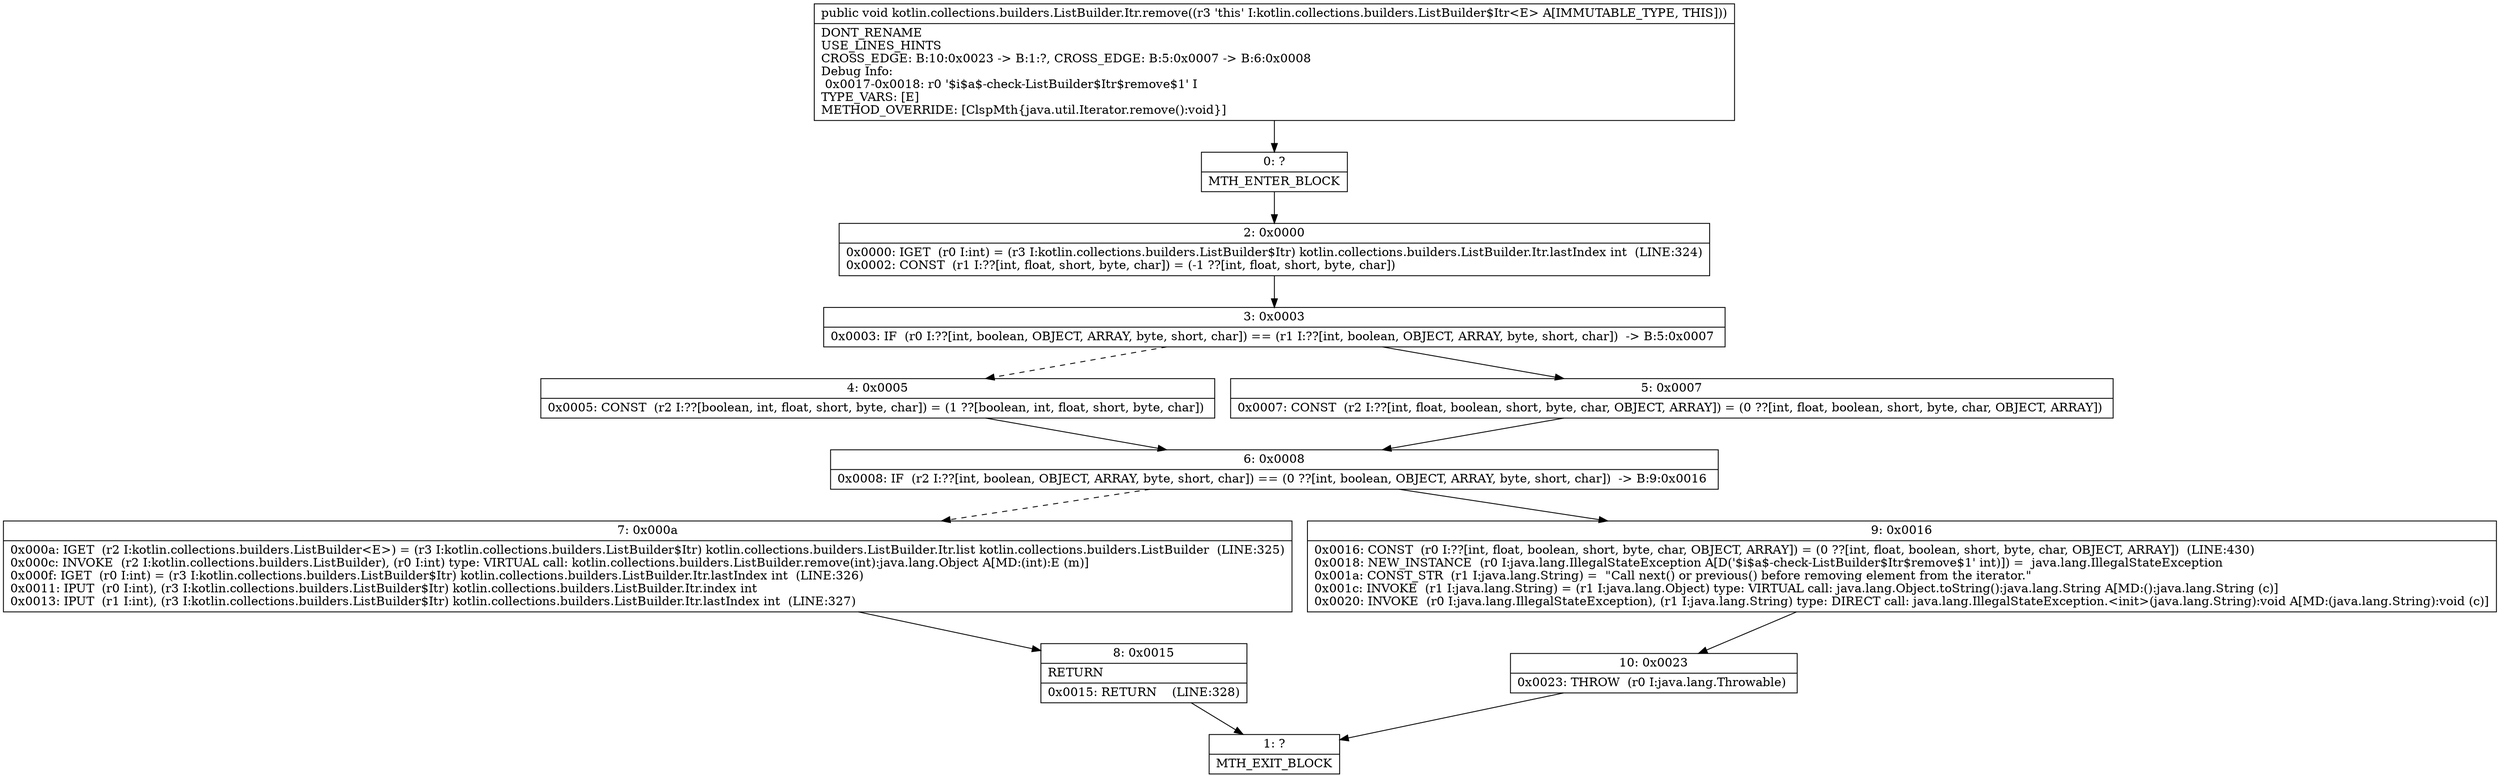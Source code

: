 digraph "CFG forkotlin.collections.builders.ListBuilder.Itr.remove()V" {
Node_0 [shape=record,label="{0\:\ ?|MTH_ENTER_BLOCK\l}"];
Node_2 [shape=record,label="{2\:\ 0x0000|0x0000: IGET  (r0 I:int) = (r3 I:kotlin.collections.builders.ListBuilder$Itr) kotlin.collections.builders.ListBuilder.Itr.lastIndex int  (LINE:324)\l0x0002: CONST  (r1 I:??[int, float, short, byte, char]) = (\-1 ??[int, float, short, byte, char]) \l}"];
Node_3 [shape=record,label="{3\:\ 0x0003|0x0003: IF  (r0 I:??[int, boolean, OBJECT, ARRAY, byte, short, char]) == (r1 I:??[int, boolean, OBJECT, ARRAY, byte, short, char])  \-\> B:5:0x0007 \l}"];
Node_4 [shape=record,label="{4\:\ 0x0005|0x0005: CONST  (r2 I:??[boolean, int, float, short, byte, char]) = (1 ??[boolean, int, float, short, byte, char]) \l}"];
Node_6 [shape=record,label="{6\:\ 0x0008|0x0008: IF  (r2 I:??[int, boolean, OBJECT, ARRAY, byte, short, char]) == (0 ??[int, boolean, OBJECT, ARRAY, byte, short, char])  \-\> B:9:0x0016 \l}"];
Node_7 [shape=record,label="{7\:\ 0x000a|0x000a: IGET  (r2 I:kotlin.collections.builders.ListBuilder\<E\>) = (r3 I:kotlin.collections.builders.ListBuilder$Itr) kotlin.collections.builders.ListBuilder.Itr.list kotlin.collections.builders.ListBuilder  (LINE:325)\l0x000c: INVOKE  (r2 I:kotlin.collections.builders.ListBuilder), (r0 I:int) type: VIRTUAL call: kotlin.collections.builders.ListBuilder.remove(int):java.lang.Object A[MD:(int):E (m)]\l0x000f: IGET  (r0 I:int) = (r3 I:kotlin.collections.builders.ListBuilder$Itr) kotlin.collections.builders.ListBuilder.Itr.lastIndex int  (LINE:326)\l0x0011: IPUT  (r0 I:int), (r3 I:kotlin.collections.builders.ListBuilder$Itr) kotlin.collections.builders.ListBuilder.Itr.index int \l0x0013: IPUT  (r1 I:int), (r3 I:kotlin.collections.builders.ListBuilder$Itr) kotlin.collections.builders.ListBuilder.Itr.lastIndex int  (LINE:327)\l}"];
Node_8 [shape=record,label="{8\:\ 0x0015|RETURN\l|0x0015: RETURN    (LINE:328)\l}"];
Node_1 [shape=record,label="{1\:\ ?|MTH_EXIT_BLOCK\l}"];
Node_9 [shape=record,label="{9\:\ 0x0016|0x0016: CONST  (r0 I:??[int, float, boolean, short, byte, char, OBJECT, ARRAY]) = (0 ??[int, float, boolean, short, byte, char, OBJECT, ARRAY])  (LINE:430)\l0x0018: NEW_INSTANCE  (r0 I:java.lang.IllegalStateException A[D('$i$a$\-check\-ListBuilder$Itr$remove$1' int)]) =  java.lang.IllegalStateException \l0x001a: CONST_STR  (r1 I:java.lang.String) =  \"Call next() or previous() before removing element from the iterator.\" \l0x001c: INVOKE  (r1 I:java.lang.String) = (r1 I:java.lang.Object) type: VIRTUAL call: java.lang.Object.toString():java.lang.String A[MD:():java.lang.String (c)]\l0x0020: INVOKE  (r0 I:java.lang.IllegalStateException), (r1 I:java.lang.String) type: DIRECT call: java.lang.IllegalStateException.\<init\>(java.lang.String):void A[MD:(java.lang.String):void (c)]\l}"];
Node_10 [shape=record,label="{10\:\ 0x0023|0x0023: THROW  (r0 I:java.lang.Throwable) \l}"];
Node_5 [shape=record,label="{5\:\ 0x0007|0x0007: CONST  (r2 I:??[int, float, boolean, short, byte, char, OBJECT, ARRAY]) = (0 ??[int, float, boolean, short, byte, char, OBJECT, ARRAY]) \l}"];
MethodNode[shape=record,label="{public void kotlin.collections.builders.ListBuilder.Itr.remove((r3 'this' I:kotlin.collections.builders.ListBuilder$Itr\<E\> A[IMMUTABLE_TYPE, THIS]))  | DONT_RENAME\lUSE_LINES_HINTS\lCROSS_EDGE: B:10:0x0023 \-\> B:1:?, CROSS_EDGE: B:5:0x0007 \-\> B:6:0x0008\lDebug Info:\l  0x0017\-0x0018: r0 '$i$a$\-check\-ListBuilder$Itr$remove$1' I\lTYPE_VARS: [E]\lMETHOD_OVERRIDE: [ClspMth\{java.util.Iterator.remove():void\}]\l}"];
MethodNode -> Node_0;Node_0 -> Node_2;
Node_2 -> Node_3;
Node_3 -> Node_4[style=dashed];
Node_3 -> Node_5;
Node_4 -> Node_6;
Node_6 -> Node_7[style=dashed];
Node_6 -> Node_9;
Node_7 -> Node_8;
Node_8 -> Node_1;
Node_9 -> Node_10;
Node_10 -> Node_1;
Node_5 -> Node_6;
}

